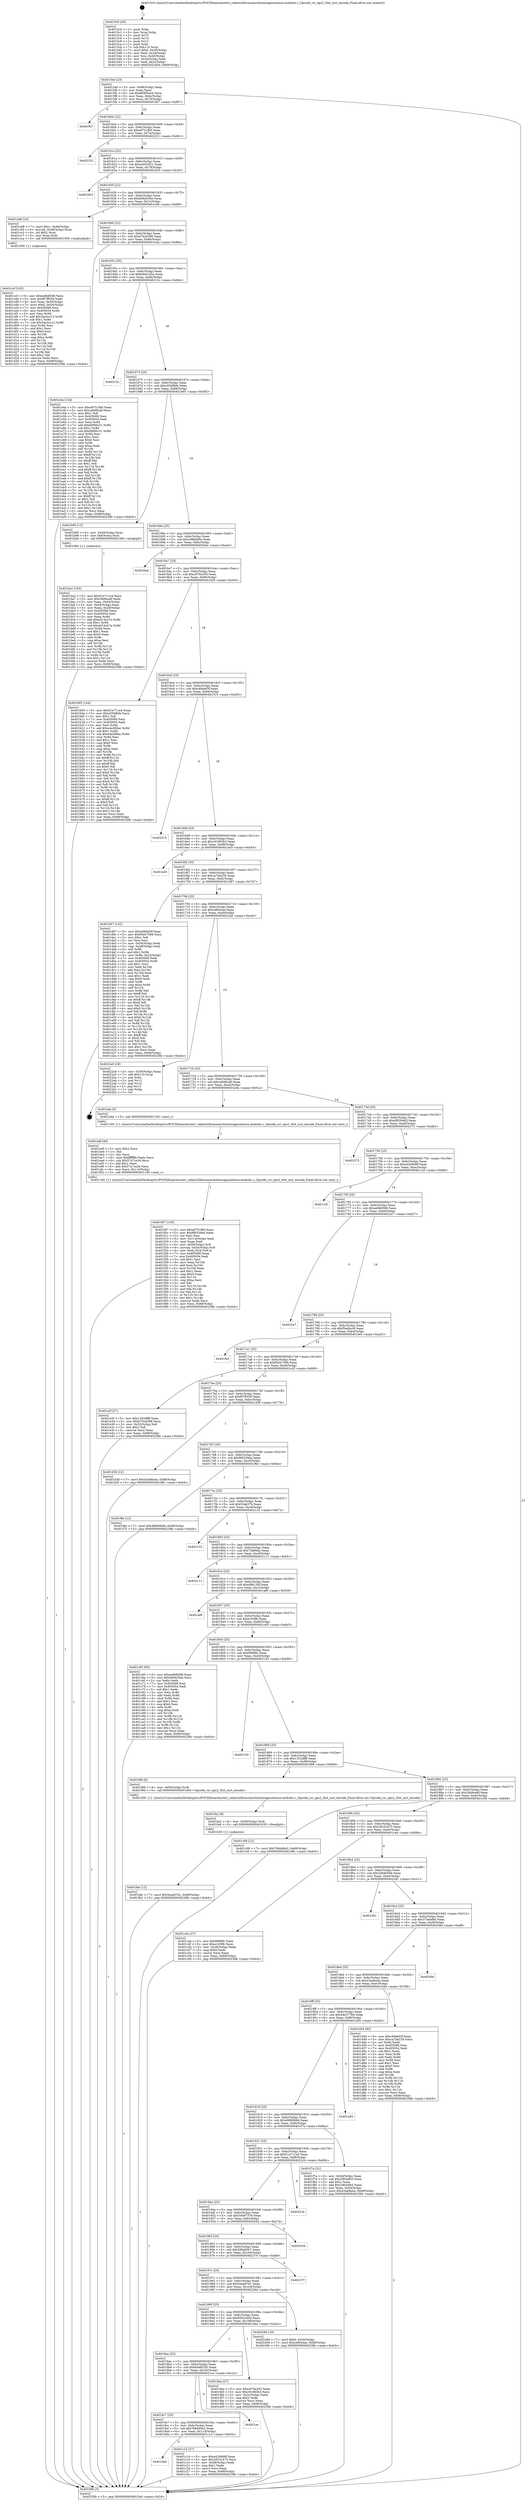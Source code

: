 digraph "0x4015c0" {
  label = "0x4015c0 (/mnt/c/Users/mathe/Desktop/tcc/POCII/binaries/extr_radare2librasmarchxtensagnuxtensa-modules.c_Opcode_rsr_eps2_Slot_inst_encode_Final-ollvm.out::main(0))"
  labelloc = "t"
  node[shape=record]

  Entry [label="",width=0.3,height=0.3,shape=circle,fillcolor=black,style=filled]
  "0x4015ed" [label="{
     0x4015ed [23]\l
     | [instrs]\l
     &nbsp;&nbsp;0x4015ed \<+3\>: mov -0x68(%rbp),%eax\l
     &nbsp;&nbsp;0x4015f0 \<+2\>: mov %eax,%ecx\l
     &nbsp;&nbsp;0x4015f2 \<+6\>: sub $0x858f5e2d,%ecx\l
     &nbsp;&nbsp;0x4015f8 \<+3\>: mov %eax,-0x6c(%rbp)\l
     &nbsp;&nbsp;0x4015fb \<+3\>: mov %ecx,-0x70(%rbp)\l
     &nbsp;&nbsp;0x4015fe \<+6\>: je 0000000000401fb7 \<main+0x9f7\>\l
  }"]
  "0x401fb7" [label="{
     0x401fb7\l
  }", style=dashed]
  "0x401604" [label="{
     0x401604 [22]\l
     | [instrs]\l
     &nbsp;&nbsp;0x401604 \<+5\>: jmp 0000000000401609 \<main+0x49\>\l
     &nbsp;&nbsp;0x401609 \<+3\>: mov -0x6c(%rbp),%eax\l
     &nbsp;&nbsp;0x40160c \<+5\>: sub $0xa9751fb0,%eax\l
     &nbsp;&nbsp;0x401611 \<+3\>: mov %eax,-0x74(%rbp)\l
     &nbsp;&nbsp;0x401614 \<+6\>: je 0000000000402321 \<main+0xd61\>\l
  }"]
  Exit [label="",width=0.3,height=0.3,shape=circle,fillcolor=black,style=filled,peripheries=2]
  "0x402321" [label="{
     0x402321\l
  }", style=dashed]
  "0x40161a" [label="{
     0x40161a [22]\l
     | [instrs]\l
     &nbsp;&nbsp;0x40161a \<+5\>: jmp 000000000040161f \<main+0x5f\>\l
     &nbsp;&nbsp;0x40161f \<+3\>: mov -0x6c(%rbp),%eax\l
     &nbsp;&nbsp;0x401622 \<+5\>: sub $0xae05c021,%eax\l
     &nbsp;&nbsp;0x401627 \<+3\>: mov %eax,-0x78(%rbp)\l
     &nbsp;&nbsp;0x40162a \<+6\>: je 00000000004022b3 \<main+0xcf3\>\l
  }"]
  "0x401fab" [label="{
     0x401fab [12]\l
     | [instrs]\l
     &nbsp;&nbsp;0x401fab \<+7\>: movl $0x5eaa87d1,-0x68(%rbp)\l
     &nbsp;&nbsp;0x401fb2 \<+5\>: jmp 000000000040238b \<main+0xdcb\>\l
  }"]
  "0x4022b3" [label="{
     0x4022b3\l
  }", style=dashed]
  "0x401630" [label="{
     0x401630 [22]\l
     | [instrs]\l
     &nbsp;&nbsp;0x401630 \<+5\>: jmp 0000000000401635 \<main+0x75\>\l
     &nbsp;&nbsp;0x401635 \<+3\>: mov -0x6c(%rbp),%eax\l
     &nbsp;&nbsp;0x401638 \<+5\>: sub $0xb0bd25eb,%eax\l
     &nbsp;&nbsp;0x40163d \<+3\>: mov %eax,-0x7c(%rbp)\l
     &nbsp;&nbsp;0x401640 \<+6\>: je 0000000000401cb8 \<main+0x6f8\>\l
  }"]
  "0x401fa2" [label="{
     0x401fa2 [9]\l
     | [instrs]\l
     &nbsp;&nbsp;0x401fa2 \<+4\>: mov -0x50(%rbp),%rdi\l
     &nbsp;&nbsp;0x401fa6 \<+5\>: call 0000000000401030 \<free@plt\>\l
     | [calls]\l
     &nbsp;&nbsp;0x401030 \{1\} (unknown)\l
  }"]
  "0x401cb8" [label="{
     0x401cb8 [23]\l
     | [instrs]\l
     &nbsp;&nbsp;0x401cb8 \<+7\>: movl $0x1,-0x48(%rbp)\l
     &nbsp;&nbsp;0x401cbf \<+4\>: movslq -0x48(%rbp),%rax\l
     &nbsp;&nbsp;0x401cc3 \<+4\>: shl $0x2,%rax\l
     &nbsp;&nbsp;0x401cc7 \<+3\>: mov %rax,%rdi\l
     &nbsp;&nbsp;0x401cca \<+5\>: call 0000000000401050 \<malloc@plt\>\l
     | [calls]\l
     &nbsp;&nbsp;0x401050 \{1\} (unknown)\l
  }"]
  "0x401646" [label="{
     0x401646 [22]\l
     | [instrs]\l
     &nbsp;&nbsp;0x401646 \<+5\>: jmp 000000000040164b \<main+0x8b\>\l
     &nbsp;&nbsp;0x40164b \<+3\>: mov -0x6c(%rbp),%eax\l
     &nbsp;&nbsp;0x40164e \<+5\>: sub $0xb7b2e598,%eax\l
     &nbsp;&nbsp;0x401653 \<+3\>: mov %eax,-0x80(%rbp)\l
     &nbsp;&nbsp;0x401656 \<+6\>: je 0000000000401e4a \<main+0x88a\>\l
  }"]
  "0x401f07" [label="{
     0x401f07 [103]\l
     | [instrs]\l
     &nbsp;&nbsp;0x401f07 \<+5\>: mov $0xa9751fb0,%ecx\l
     &nbsp;&nbsp;0x401f0c \<+5\>: mov $0xf68339ea,%edx\l
     &nbsp;&nbsp;0x401f11 \<+2\>: xor %esi,%esi\l
     &nbsp;&nbsp;0x401f13 \<+6\>: mov -0x114(%rbp),%edi\l
     &nbsp;&nbsp;0x401f19 \<+3\>: imul %eax,%edi\l
     &nbsp;&nbsp;0x401f1c \<+4\>: mov -0x50(%rbp),%r8\l
     &nbsp;&nbsp;0x401f20 \<+4\>: movslq -0x54(%rbp),%r9\l
     &nbsp;&nbsp;0x401f24 \<+4\>: mov %edi,(%r8,%r9,4)\l
     &nbsp;&nbsp;0x401f28 \<+7\>: mov 0x405068,%eax\l
     &nbsp;&nbsp;0x401f2f \<+7\>: mov 0x405054,%edi\l
     &nbsp;&nbsp;0x401f36 \<+3\>: sub $0x1,%esi\l
     &nbsp;&nbsp;0x401f39 \<+3\>: mov %eax,%r10d\l
     &nbsp;&nbsp;0x401f3c \<+3\>: add %esi,%r10d\l
     &nbsp;&nbsp;0x401f3f \<+4\>: imul %r10d,%eax\l
     &nbsp;&nbsp;0x401f43 \<+3\>: and $0x1,%eax\l
     &nbsp;&nbsp;0x401f46 \<+3\>: cmp $0x0,%eax\l
     &nbsp;&nbsp;0x401f49 \<+4\>: sete %r11b\l
     &nbsp;&nbsp;0x401f4d \<+3\>: cmp $0xa,%edi\l
     &nbsp;&nbsp;0x401f50 \<+3\>: setl %bl\l
     &nbsp;&nbsp;0x401f53 \<+3\>: mov %r11b,%r14b\l
     &nbsp;&nbsp;0x401f56 \<+3\>: and %bl,%r14b\l
     &nbsp;&nbsp;0x401f59 \<+3\>: xor %bl,%r11b\l
     &nbsp;&nbsp;0x401f5c \<+3\>: or %r11b,%r14b\l
     &nbsp;&nbsp;0x401f5f \<+4\>: test $0x1,%r14b\l
     &nbsp;&nbsp;0x401f63 \<+3\>: cmovne %edx,%ecx\l
     &nbsp;&nbsp;0x401f66 \<+3\>: mov %ecx,-0x68(%rbp)\l
     &nbsp;&nbsp;0x401f69 \<+5\>: jmp 000000000040238b \<main+0xdcb\>\l
  }"]
  "0x401e4a" [label="{
     0x401e4a [144]\l
     | [instrs]\l
     &nbsp;&nbsp;0x401e4a \<+5\>: mov $0xa9751fb0,%eax\l
     &nbsp;&nbsp;0x401e4f \<+5\>: mov $0xce8d9ca9,%ecx\l
     &nbsp;&nbsp;0x401e54 \<+2\>: mov $0x1,%dl\l
     &nbsp;&nbsp;0x401e56 \<+7\>: mov 0x405068,%esi\l
     &nbsp;&nbsp;0x401e5d \<+7\>: mov 0x405054,%edi\l
     &nbsp;&nbsp;0x401e64 \<+3\>: mov %esi,%r8d\l
     &nbsp;&nbsp;0x401e67 \<+7\>: add $0xfd990c31,%r8d\l
     &nbsp;&nbsp;0x401e6e \<+4\>: sub $0x1,%r8d\l
     &nbsp;&nbsp;0x401e72 \<+7\>: sub $0xfd990c31,%r8d\l
     &nbsp;&nbsp;0x401e79 \<+4\>: imul %r8d,%esi\l
     &nbsp;&nbsp;0x401e7d \<+3\>: and $0x1,%esi\l
     &nbsp;&nbsp;0x401e80 \<+3\>: cmp $0x0,%esi\l
     &nbsp;&nbsp;0x401e83 \<+4\>: sete %r9b\l
     &nbsp;&nbsp;0x401e87 \<+3\>: cmp $0xa,%edi\l
     &nbsp;&nbsp;0x401e8a \<+4\>: setl %r10b\l
     &nbsp;&nbsp;0x401e8e \<+3\>: mov %r9b,%r11b\l
     &nbsp;&nbsp;0x401e91 \<+4\>: xor $0xff,%r11b\l
     &nbsp;&nbsp;0x401e95 \<+3\>: mov %r10b,%bl\l
     &nbsp;&nbsp;0x401e98 \<+3\>: xor $0xff,%bl\l
     &nbsp;&nbsp;0x401e9b \<+3\>: xor $0x1,%dl\l
     &nbsp;&nbsp;0x401e9e \<+3\>: mov %r11b,%r14b\l
     &nbsp;&nbsp;0x401ea1 \<+4\>: and $0xff,%r14b\l
     &nbsp;&nbsp;0x401ea5 \<+3\>: and %dl,%r9b\l
     &nbsp;&nbsp;0x401ea8 \<+3\>: mov %bl,%r15b\l
     &nbsp;&nbsp;0x401eab \<+4\>: and $0xff,%r15b\l
     &nbsp;&nbsp;0x401eaf \<+3\>: and %dl,%r10b\l
     &nbsp;&nbsp;0x401eb2 \<+3\>: or %r9b,%r14b\l
     &nbsp;&nbsp;0x401eb5 \<+3\>: or %r10b,%r15b\l
     &nbsp;&nbsp;0x401eb8 \<+3\>: xor %r15b,%r14b\l
     &nbsp;&nbsp;0x401ebb \<+3\>: or %bl,%r11b\l
     &nbsp;&nbsp;0x401ebe \<+4\>: xor $0xff,%r11b\l
     &nbsp;&nbsp;0x401ec2 \<+3\>: or $0x1,%dl\l
     &nbsp;&nbsp;0x401ec5 \<+3\>: and %dl,%r11b\l
     &nbsp;&nbsp;0x401ec8 \<+3\>: or %r11b,%r14b\l
     &nbsp;&nbsp;0x401ecb \<+4\>: test $0x1,%r14b\l
     &nbsp;&nbsp;0x401ecf \<+3\>: cmovne %ecx,%eax\l
     &nbsp;&nbsp;0x401ed2 \<+3\>: mov %eax,-0x68(%rbp)\l
     &nbsp;&nbsp;0x401ed5 \<+5\>: jmp 000000000040238b \<main+0xdcb\>\l
  }"]
  "0x40165c" [label="{
     0x40165c [25]\l
     | [instrs]\l
     &nbsp;&nbsp;0x40165c \<+5\>: jmp 0000000000401661 \<main+0xa1\>\l
     &nbsp;&nbsp;0x401661 \<+3\>: mov -0x6c(%rbp),%eax\l
     &nbsp;&nbsp;0x401664 \<+5\>: sub $0xb9e01d2e,%eax\l
     &nbsp;&nbsp;0x401669 \<+6\>: mov %eax,-0x84(%rbp)\l
     &nbsp;&nbsp;0x40166f \<+6\>: je 000000000040215c \<main+0xb9c\>\l
  }"]
  "0x401edf" [label="{
     0x401edf [40]\l
     | [instrs]\l
     &nbsp;&nbsp;0x401edf \<+5\>: mov $0x2,%ecx\l
     &nbsp;&nbsp;0x401ee4 \<+1\>: cltd\l
     &nbsp;&nbsp;0x401ee5 \<+2\>: idiv %ecx\l
     &nbsp;&nbsp;0x401ee7 \<+6\>: imul $0xfffffffe,%edx,%ecx\l
     &nbsp;&nbsp;0x401eed \<+6\>: sub $0x57a7ca34,%ecx\l
     &nbsp;&nbsp;0x401ef3 \<+3\>: add $0x1,%ecx\l
     &nbsp;&nbsp;0x401ef6 \<+6\>: add $0x57a7ca34,%ecx\l
     &nbsp;&nbsp;0x401efc \<+6\>: mov %ecx,-0x114(%rbp)\l
     &nbsp;&nbsp;0x401f02 \<+5\>: call 0000000000401160 \<next_i\>\l
     | [calls]\l
     &nbsp;&nbsp;0x401160 \{1\} (/mnt/c/Users/mathe/Desktop/tcc/POCII/binaries/extr_radare2librasmarchxtensagnuxtensa-modules.c_Opcode_rsr_eps2_Slot_inst_encode_Final-ollvm.out::next_i)\l
  }"]
  "0x40215c" [label="{
     0x40215c\l
  }", style=dashed]
  "0x401675" [label="{
     0x401675 [25]\l
     | [instrs]\l
     &nbsp;&nbsp;0x401675 \<+5\>: jmp 000000000040167a \<main+0xba\>\l
     &nbsp;&nbsp;0x40167a \<+3\>: mov -0x6c(%rbp),%eax\l
     &nbsp;&nbsp;0x40167d \<+5\>: sub $0xc05d8bfe,%eax\l
     &nbsp;&nbsp;0x401682 \<+6\>: mov %eax,-0x88(%rbp)\l
     &nbsp;&nbsp;0x401688 \<+6\>: je 0000000000401b95 \<main+0x5d5\>\l
  }"]
  "0x401ccf" [label="{
     0x401ccf [105]\l
     | [instrs]\l
     &nbsp;&nbsp;0x401ccf \<+5\>: mov $0xee8b8568,%ecx\l
     &nbsp;&nbsp;0x401cd4 \<+5\>: mov $0xf67ff359,%edx\l
     &nbsp;&nbsp;0x401cd9 \<+4\>: mov %rax,-0x50(%rbp)\l
     &nbsp;&nbsp;0x401cdd \<+7\>: movl $0x0,-0x54(%rbp)\l
     &nbsp;&nbsp;0x401ce4 \<+7\>: mov 0x405068,%esi\l
     &nbsp;&nbsp;0x401ceb \<+8\>: mov 0x405054,%r8d\l
     &nbsp;&nbsp;0x401cf3 \<+3\>: mov %esi,%r9d\l
     &nbsp;&nbsp;0x401cf6 \<+7\>: add $0x3ae3cc12,%r9d\l
     &nbsp;&nbsp;0x401cfd \<+4\>: sub $0x1,%r9d\l
     &nbsp;&nbsp;0x401d01 \<+7\>: sub $0x3ae3cc12,%r9d\l
     &nbsp;&nbsp;0x401d08 \<+4\>: imul %r9d,%esi\l
     &nbsp;&nbsp;0x401d0c \<+3\>: and $0x1,%esi\l
     &nbsp;&nbsp;0x401d0f \<+3\>: cmp $0x0,%esi\l
     &nbsp;&nbsp;0x401d12 \<+4\>: sete %r10b\l
     &nbsp;&nbsp;0x401d16 \<+4\>: cmp $0xa,%r8d\l
     &nbsp;&nbsp;0x401d1a \<+4\>: setl %r11b\l
     &nbsp;&nbsp;0x401d1e \<+3\>: mov %r10b,%bl\l
     &nbsp;&nbsp;0x401d21 \<+3\>: and %r11b,%bl\l
     &nbsp;&nbsp;0x401d24 \<+3\>: xor %r11b,%r10b\l
     &nbsp;&nbsp;0x401d27 \<+3\>: or %r10b,%bl\l
     &nbsp;&nbsp;0x401d2a \<+3\>: test $0x1,%bl\l
     &nbsp;&nbsp;0x401d2d \<+3\>: cmovne %edx,%ecx\l
     &nbsp;&nbsp;0x401d30 \<+3\>: mov %ecx,-0x68(%rbp)\l
     &nbsp;&nbsp;0x401d33 \<+5\>: jmp 000000000040238b \<main+0xdcb\>\l
  }"]
  "0x401b95" [label="{
     0x401b95 [13]\l
     | [instrs]\l
     &nbsp;&nbsp;0x401b95 \<+4\>: mov -0x40(%rbp),%rax\l
     &nbsp;&nbsp;0x401b99 \<+4\>: mov 0x8(%rax),%rdi\l
     &nbsp;&nbsp;0x401b9d \<+5\>: call 0000000000401060 \<atoi@plt\>\l
     | [calls]\l
     &nbsp;&nbsp;0x401060 \{1\} (unknown)\l
  }"]
  "0x40168e" [label="{
     0x40168e [25]\l
     | [instrs]\l
     &nbsp;&nbsp;0x40168e \<+5\>: jmp 0000000000401693 \<main+0xd3\>\l
     &nbsp;&nbsp;0x401693 \<+3\>: mov -0x6c(%rbp),%eax\l
     &nbsp;&nbsp;0x401696 \<+5\>: sub $0xc08b6e9e,%eax\l
     &nbsp;&nbsp;0x40169b \<+6\>: mov %eax,-0x8c(%rbp)\l
     &nbsp;&nbsp;0x4016a1 \<+6\>: je 00000000004020a4 \<main+0xae4\>\l
  }"]
  "0x4019e0" [label="{
     0x4019e0\l
  }", style=dashed]
  "0x4020a4" [label="{
     0x4020a4\l
  }", style=dashed]
  "0x4016a7" [label="{
     0x4016a7 [25]\l
     | [instrs]\l
     &nbsp;&nbsp;0x4016a7 \<+5\>: jmp 00000000004016ac \<main+0xec\>\l
     &nbsp;&nbsp;0x4016ac \<+3\>: mov -0x6c(%rbp),%eax\l
     &nbsp;&nbsp;0x4016af \<+5\>: sub $0xc676a355,%eax\l
     &nbsp;&nbsp;0x4016b4 \<+6\>: mov %eax,-0x90(%rbp)\l
     &nbsp;&nbsp;0x4016ba \<+6\>: je 0000000000401b05 \<main+0x545\>\l
  }"]
  "0x401c14" [label="{
     0x401c14 [27]\l
     | [instrs]\l
     &nbsp;&nbsp;0x401c14 \<+5\>: mov $0xe4208d9f,%eax\l
     &nbsp;&nbsp;0x401c19 \<+5\>: mov $0x28232475,%ecx\l
     &nbsp;&nbsp;0x401c1e \<+3\>: mov -0x28(%rbp),%edx\l
     &nbsp;&nbsp;0x401c21 \<+3\>: cmp $0x1,%edx\l
     &nbsp;&nbsp;0x401c24 \<+3\>: cmovl %ecx,%eax\l
     &nbsp;&nbsp;0x401c27 \<+3\>: mov %eax,-0x68(%rbp)\l
     &nbsp;&nbsp;0x401c2a \<+5\>: jmp 000000000040238b \<main+0xdcb\>\l
  }"]
  "0x401b05" [label="{
     0x401b05 [144]\l
     | [instrs]\l
     &nbsp;&nbsp;0x401b05 \<+5\>: mov $0x51e711e4,%eax\l
     &nbsp;&nbsp;0x401b0a \<+5\>: mov $0xc05d8bfe,%ecx\l
     &nbsp;&nbsp;0x401b0f \<+2\>: mov $0x1,%dl\l
     &nbsp;&nbsp;0x401b11 \<+7\>: mov 0x405068,%esi\l
     &nbsp;&nbsp;0x401b18 \<+7\>: mov 0x405054,%edi\l
     &nbsp;&nbsp;0x401b1f \<+3\>: mov %esi,%r8d\l
     &nbsp;&nbsp;0x401b22 \<+7\>: add $0xe4a366ac,%r8d\l
     &nbsp;&nbsp;0x401b29 \<+4\>: sub $0x1,%r8d\l
     &nbsp;&nbsp;0x401b2d \<+7\>: sub $0xe4a366ac,%r8d\l
     &nbsp;&nbsp;0x401b34 \<+4\>: imul %r8d,%esi\l
     &nbsp;&nbsp;0x401b38 \<+3\>: and $0x1,%esi\l
     &nbsp;&nbsp;0x401b3b \<+3\>: cmp $0x0,%esi\l
     &nbsp;&nbsp;0x401b3e \<+4\>: sete %r9b\l
     &nbsp;&nbsp;0x401b42 \<+3\>: cmp $0xa,%edi\l
     &nbsp;&nbsp;0x401b45 \<+4\>: setl %r10b\l
     &nbsp;&nbsp;0x401b49 \<+3\>: mov %r9b,%r11b\l
     &nbsp;&nbsp;0x401b4c \<+4\>: xor $0xff,%r11b\l
     &nbsp;&nbsp;0x401b50 \<+3\>: mov %r10b,%bl\l
     &nbsp;&nbsp;0x401b53 \<+3\>: xor $0xff,%bl\l
     &nbsp;&nbsp;0x401b56 \<+3\>: xor $0x0,%dl\l
     &nbsp;&nbsp;0x401b59 \<+3\>: mov %r11b,%r14b\l
     &nbsp;&nbsp;0x401b5c \<+4\>: and $0x0,%r14b\l
     &nbsp;&nbsp;0x401b60 \<+3\>: and %dl,%r9b\l
     &nbsp;&nbsp;0x401b63 \<+3\>: mov %bl,%r15b\l
     &nbsp;&nbsp;0x401b66 \<+4\>: and $0x0,%r15b\l
     &nbsp;&nbsp;0x401b6a \<+3\>: and %dl,%r10b\l
     &nbsp;&nbsp;0x401b6d \<+3\>: or %r9b,%r14b\l
     &nbsp;&nbsp;0x401b70 \<+3\>: or %r10b,%r15b\l
     &nbsp;&nbsp;0x401b73 \<+3\>: xor %r15b,%r14b\l
     &nbsp;&nbsp;0x401b76 \<+3\>: or %bl,%r11b\l
     &nbsp;&nbsp;0x401b79 \<+4\>: xor $0xff,%r11b\l
     &nbsp;&nbsp;0x401b7d \<+3\>: or $0x0,%dl\l
     &nbsp;&nbsp;0x401b80 \<+3\>: and %dl,%r11b\l
     &nbsp;&nbsp;0x401b83 \<+3\>: or %r11b,%r14b\l
     &nbsp;&nbsp;0x401b86 \<+4\>: test $0x1,%r14b\l
     &nbsp;&nbsp;0x401b8a \<+3\>: cmovne %ecx,%eax\l
     &nbsp;&nbsp;0x401b8d \<+3\>: mov %eax,-0x68(%rbp)\l
     &nbsp;&nbsp;0x401b90 \<+5\>: jmp 000000000040238b \<main+0xdcb\>\l
  }"]
  "0x4016c0" [label="{
     0x4016c0 [25]\l
     | [instrs]\l
     &nbsp;&nbsp;0x4016c0 \<+5\>: jmp 00000000004016c5 \<main+0x105\>\l
     &nbsp;&nbsp;0x4016c5 \<+3\>: mov -0x6c(%rbp),%eax\l
     &nbsp;&nbsp;0x4016c8 \<+5\>: sub $0xc69def3f,%eax\l
     &nbsp;&nbsp;0x4016cd \<+6\>: mov %eax,-0x94(%rbp)\l
     &nbsp;&nbsp;0x4016d3 \<+6\>: je 0000000000402315 \<main+0xd55\>\l
  }"]
  "0x4019c7" [label="{
     0x4019c7 [25]\l
     | [instrs]\l
     &nbsp;&nbsp;0x4019c7 \<+5\>: jmp 00000000004019cc \<main+0x40c\>\l
     &nbsp;&nbsp;0x4019cc \<+3\>: mov -0x6c(%rbp),%eax\l
     &nbsp;&nbsp;0x4019cf \<+5\>: sub $0x7b8d46e2,%eax\l
     &nbsp;&nbsp;0x4019d4 \<+6\>: mov %eax,-0x110(%rbp)\l
     &nbsp;&nbsp;0x4019da \<+6\>: je 0000000000401c14 \<main+0x654\>\l
  }"]
  "0x402315" [label="{
     0x402315\l
  }", style=dashed]
  "0x4016d9" [label="{
     0x4016d9 [25]\l
     | [instrs]\l
     &nbsp;&nbsp;0x4016d9 \<+5\>: jmp 00000000004016de \<main+0x11e\>\l
     &nbsp;&nbsp;0x4016de \<+3\>: mov -0x6c(%rbp),%eax\l
     &nbsp;&nbsp;0x4016e1 \<+5\>: sub $0xc91963b3,%eax\l
     &nbsp;&nbsp;0x4016e6 \<+6\>: mov %eax,-0x98(%rbp)\l
     &nbsp;&nbsp;0x4016ec \<+6\>: je 0000000000401a05 \<main+0x445\>\l
  }"]
  "0x4021ec" [label="{
     0x4021ec\l
  }", style=dashed]
  "0x401a05" [label="{
     0x401a05\l
  }", style=dashed]
  "0x4016f2" [label="{
     0x4016f2 [25]\l
     | [instrs]\l
     &nbsp;&nbsp;0x4016f2 \<+5\>: jmp 00000000004016f7 \<main+0x137\>\l
     &nbsp;&nbsp;0x4016f7 \<+3\>: mov -0x6c(%rbp),%eax\l
     &nbsp;&nbsp;0x4016fa \<+5\>: sub $0xca7bb239,%eax\l
     &nbsp;&nbsp;0x4016ff \<+6\>: mov %eax,-0x9c(%rbp)\l
     &nbsp;&nbsp;0x401705 \<+6\>: je 0000000000401d97 \<main+0x7d7\>\l
  }"]
  "0x401ba2" [label="{
     0x401ba2 [102]\l
     | [instrs]\l
     &nbsp;&nbsp;0x401ba2 \<+5\>: mov $0x51e711e4,%ecx\l
     &nbsp;&nbsp;0x401ba7 \<+5\>: mov $0x26d9ca6f,%edx\l
     &nbsp;&nbsp;0x401bac \<+3\>: mov %eax,-0x44(%rbp)\l
     &nbsp;&nbsp;0x401baf \<+3\>: mov -0x44(%rbp),%eax\l
     &nbsp;&nbsp;0x401bb2 \<+3\>: mov %eax,-0x28(%rbp)\l
     &nbsp;&nbsp;0x401bb5 \<+7\>: mov 0x405068,%eax\l
     &nbsp;&nbsp;0x401bbc \<+7\>: mov 0x405054,%esi\l
     &nbsp;&nbsp;0x401bc3 \<+3\>: mov %eax,%r8d\l
     &nbsp;&nbsp;0x401bc6 \<+7\>: add $0xe014cb7a,%r8d\l
     &nbsp;&nbsp;0x401bcd \<+4\>: sub $0x1,%r8d\l
     &nbsp;&nbsp;0x401bd1 \<+7\>: sub $0xe014cb7a,%r8d\l
     &nbsp;&nbsp;0x401bd8 \<+4\>: imul %r8d,%eax\l
     &nbsp;&nbsp;0x401bdc \<+3\>: and $0x1,%eax\l
     &nbsp;&nbsp;0x401bdf \<+3\>: cmp $0x0,%eax\l
     &nbsp;&nbsp;0x401be2 \<+4\>: sete %r9b\l
     &nbsp;&nbsp;0x401be6 \<+3\>: cmp $0xa,%esi\l
     &nbsp;&nbsp;0x401be9 \<+4\>: setl %r10b\l
     &nbsp;&nbsp;0x401bed \<+3\>: mov %r9b,%r11b\l
     &nbsp;&nbsp;0x401bf0 \<+3\>: and %r10b,%r11b\l
     &nbsp;&nbsp;0x401bf3 \<+3\>: xor %r10b,%r9b\l
     &nbsp;&nbsp;0x401bf6 \<+3\>: or %r9b,%r11b\l
     &nbsp;&nbsp;0x401bf9 \<+4\>: test $0x1,%r11b\l
     &nbsp;&nbsp;0x401bfd \<+3\>: cmovne %edx,%ecx\l
     &nbsp;&nbsp;0x401c00 \<+3\>: mov %ecx,-0x68(%rbp)\l
     &nbsp;&nbsp;0x401c03 \<+5\>: jmp 000000000040238b \<main+0xdcb\>\l
  }"]
  "0x401d97" [label="{
     0x401d97 [152]\l
     | [instrs]\l
     &nbsp;&nbsp;0x401d97 \<+5\>: mov $0xc69def3f,%eax\l
     &nbsp;&nbsp;0x401d9c \<+5\>: mov $0xf5d47599,%ecx\l
     &nbsp;&nbsp;0x401da1 \<+2\>: mov $0x1,%dl\l
     &nbsp;&nbsp;0x401da3 \<+2\>: xor %esi,%esi\l
     &nbsp;&nbsp;0x401da5 \<+3\>: mov -0x54(%rbp),%edi\l
     &nbsp;&nbsp;0x401da8 \<+3\>: cmp -0x48(%rbp),%edi\l
     &nbsp;&nbsp;0x401dab \<+4\>: setl %r8b\l
     &nbsp;&nbsp;0x401daf \<+4\>: and $0x1,%r8b\l
     &nbsp;&nbsp;0x401db3 \<+4\>: mov %r8b,-0x22(%rbp)\l
     &nbsp;&nbsp;0x401db7 \<+7\>: mov 0x405068,%edi\l
     &nbsp;&nbsp;0x401dbe \<+8\>: mov 0x405054,%r9d\l
     &nbsp;&nbsp;0x401dc6 \<+3\>: sub $0x1,%esi\l
     &nbsp;&nbsp;0x401dc9 \<+3\>: mov %edi,%r10d\l
     &nbsp;&nbsp;0x401dcc \<+3\>: add %esi,%r10d\l
     &nbsp;&nbsp;0x401dcf \<+4\>: imul %r10d,%edi\l
     &nbsp;&nbsp;0x401dd3 \<+3\>: and $0x1,%edi\l
     &nbsp;&nbsp;0x401dd6 \<+3\>: cmp $0x0,%edi\l
     &nbsp;&nbsp;0x401dd9 \<+4\>: sete %r8b\l
     &nbsp;&nbsp;0x401ddd \<+4\>: cmp $0xa,%r9d\l
     &nbsp;&nbsp;0x401de1 \<+4\>: setl %r11b\l
     &nbsp;&nbsp;0x401de5 \<+3\>: mov %r8b,%bl\l
     &nbsp;&nbsp;0x401de8 \<+3\>: xor $0xff,%bl\l
     &nbsp;&nbsp;0x401deb \<+3\>: mov %r11b,%r14b\l
     &nbsp;&nbsp;0x401dee \<+4\>: xor $0xff,%r14b\l
     &nbsp;&nbsp;0x401df2 \<+3\>: xor $0x0,%dl\l
     &nbsp;&nbsp;0x401df5 \<+3\>: mov %bl,%r15b\l
     &nbsp;&nbsp;0x401df8 \<+4\>: and $0x0,%r15b\l
     &nbsp;&nbsp;0x401dfc \<+3\>: and %dl,%r8b\l
     &nbsp;&nbsp;0x401dff \<+3\>: mov %r14b,%r12b\l
     &nbsp;&nbsp;0x401e02 \<+4\>: and $0x0,%r12b\l
     &nbsp;&nbsp;0x401e06 \<+3\>: and %dl,%r11b\l
     &nbsp;&nbsp;0x401e09 \<+3\>: or %r8b,%r15b\l
     &nbsp;&nbsp;0x401e0c \<+3\>: or %r11b,%r12b\l
     &nbsp;&nbsp;0x401e0f \<+3\>: xor %r12b,%r15b\l
     &nbsp;&nbsp;0x401e12 \<+3\>: or %r14b,%bl\l
     &nbsp;&nbsp;0x401e15 \<+3\>: xor $0xff,%bl\l
     &nbsp;&nbsp;0x401e18 \<+3\>: or $0x0,%dl\l
     &nbsp;&nbsp;0x401e1b \<+2\>: and %dl,%bl\l
     &nbsp;&nbsp;0x401e1d \<+3\>: or %bl,%r15b\l
     &nbsp;&nbsp;0x401e20 \<+4\>: test $0x1,%r15b\l
     &nbsp;&nbsp;0x401e24 \<+3\>: cmovne %ecx,%eax\l
     &nbsp;&nbsp;0x401e27 \<+3\>: mov %eax,-0x68(%rbp)\l
     &nbsp;&nbsp;0x401e2a \<+5\>: jmp 000000000040238b \<main+0xdcb\>\l
  }"]
  "0x40170b" [label="{
     0x40170b [25]\l
     | [instrs]\l
     &nbsp;&nbsp;0x40170b \<+5\>: jmp 0000000000401710 \<main+0x150\>\l
     &nbsp;&nbsp;0x401710 \<+3\>: mov -0x6c(%rbp),%eax\l
     &nbsp;&nbsp;0x401713 \<+5\>: sub $0xcbf044ae,%eax\l
     &nbsp;&nbsp;0x401718 \<+6\>: mov %eax,-0xa0(%rbp)\l
     &nbsp;&nbsp;0x40171e \<+6\>: je 00000000004022a0 \<main+0xce0\>\l
  }"]
  "0x4015c0" [label="{
     0x4015c0 [45]\l
     | [instrs]\l
     &nbsp;&nbsp;0x4015c0 \<+1\>: push %rbp\l
     &nbsp;&nbsp;0x4015c1 \<+3\>: mov %rsp,%rbp\l
     &nbsp;&nbsp;0x4015c4 \<+2\>: push %r15\l
     &nbsp;&nbsp;0x4015c6 \<+2\>: push %r14\l
     &nbsp;&nbsp;0x4015c8 \<+2\>: push %r12\l
     &nbsp;&nbsp;0x4015ca \<+1\>: push %rbx\l
     &nbsp;&nbsp;0x4015cb \<+7\>: sub $0x110,%rsp\l
     &nbsp;&nbsp;0x4015d2 \<+7\>: movl $0x0,-0x30(%rbp)\l
     &nbsp;&nbsp;0x4015d9 \<+3\>: mov %edi,-0x34(%rbp)\l
     &nbsp;&nbsp;0x4015dc \<+4\>: mov %rsi,-0x40(%rbp)\l
     &nbsp;&nbsp;0x4015e0 \<+3\>: mov -0x34(%rbp),%edi\l
     &nbsp;&nbsp;0x4015e3 \<+3\>: mov %edi,-0x2c(%rbp)\l
     &nbsp;&nbsp;0x4015e6 \<+7\>: movl $0x6262cd5d,-0x68(%rbp)\l
  }"]
  "0x4022a0" [label="{
     0x4022a0 [19]\l
     | [instrs]\l
     &nbsp;&nbsp;0x4022a0 \<+3\>: mov -0x30(%rbp),%eax\l
     &nbsp;&nbsp;0x4022a3 \<+7\>: add $0x110,%rsp\l
     &nbsp;&nbsp;0x4022aa \<+1\>: pop %rbx\l
     &nbsp;&nbsp;0x4022ab \<+2\>: pop %r12\l
     &nbsp;&nbsp;0x4022ad \<+2\>: pop %r14\l
     &nbsp;&nbsp;0x4022af \<+2\>: pop %r15\l
     &nbsp;&nbsp;0x4022b1 \<+1\>: pop %rbp\l
     &nbsp;&nbsp;0x4022b2 \<+1\>: ret\l
  }"]
  "0x401724" [label="{
     0x401724 [25]\l
     | [instrs]\l
     &nbsp;&nbsp;0x401724 \<+5\>: jmp 0000000000401729 \<main+0x169\>\l
     &nbsp;&nbsp;0x401729 \<+3\>: mov -0x6c(%rbp),%eax\l
     &nbsp;&nbsp;0x40172c \<+5\>: sub $0xce8d9ca9,%eax\l
     &nbsp;&nbsp;0x401731 \<+6\>: mov %eax,-0xa4(%rbp)\l
     &nbsp;&nbsp;0x401737 \<+6\>: je 0000000000401eda \<main+0x91a\>\l
  }"]
  "0x40238b" [label="{
     0x40238b [5]\l
     | [instrs]\l
     &nbsp;&nbsp;0x40238b \<+5\>: jmp 00000000004015ed \<main+0x2d\>\l
  }"]
  "0x401eda" [label="{
     0x401eda [5]\l
     | [instrs]\l
     &nbsp;&nbsp;0x401eda \<+5\>: call 0000000000401160 \<next_i\>\l
     | [calls]\l
     &nbsp;&nbsp;0x401160 \{1\} (/mnt/c/Users/mathe/Desktop/tcc/POCII/binaries/extr_radare2librasmarchxtensagnuxtensa-modules.c_Opcode_rsr_eps2_Slot_inst_encode_Final-ollvm.out::next_i)\l
  }"]
  "0x40173d" [label="{
     0x40173d [25]\l
     | [instrs]\l
     &nbsp;&nbsp;0x40173d \<+5\>: jmp 0000000000401742 \<main+0x182\>\l
     &nbsp;&nbsp;0x401742 \<+3\>: mov -0x6c(%rbp),%eax\l
     &nbsp;&nbsp;0x401745 \<+5\>: sub $0xdf0394d5,%eax\l
     &nbsp;&nbsp;0x40174a \<+6\>: mov %eax,-0xa8(%rbp)\l
     &nbsp;&nbsp;0x401750 \<+6\>: je 0000000000402373 \<main+0xdb3\>\l
  }"]
  "0x4019ae" [label="{
     0x4019ae [25]\l
     | [instrs]\l
     &nbsp;&nbsp;0x4019ae \<+5\>: jmp 00000000004019b3 \<main+0x3f3\>\l
     &nbsp;&nbsp;0x4019b3 \<+3\>: mov -0x6c(%rbp),%eax\l
     &nbsp;&nbsp;0x4019b6 \<+5\>: sub $0x6d48f192,%eax\l
     &nbsp;&nbsp;0x4019bb \<+6\>: mov %eax,-0x10c(%rbp)\l
     &nbsp;&nbsp;0x4019c1 \<+6\>: je 00000000004021ec \<main+0xc2c\>\l
  }"]
  "0x402373" [label="{
     0x402373\l
  }", style=dashed]
  "0x401756" [label="{
     0x401756 [25]\l
     | [instrs]\l
     &nbsp;&nbsp;0x401756 \<+5\>: jmp 000000000040175b \<main+0x19b\>\l
     &nbsp;&nbsp;0x40175b \<+3\>: mov -0x6c(%rbp),%eax\l
     &nbsp;&nbsp;0x40175e \<+5\>: sub $0xe4208d9f,%eax\l
     &nbsp;&nbsp;0x401763 \<+6\>: mov %eax,-0xac(%rbp)\l
     &nbsp;&nbsp;0x401769 \<+6\>: je 0000000000401c2f \<main+0x66f\>\l
  }"]
  "0x4019ea" [label="{
     0x4019ea [27]\l
     | [instrs]\l
     &nbsp;&nbsp;0x4019ea \<+5\>: mov $0xc676a355,%eax\l
     &nbsp;&nbsp;0x4019ef \<+5\>: mov $0xc91963b3,%ecx\l
     &nbsp;&nbsp;0x4019f4 \<+3\>: mov -0x2c(%rbp),%edx\l
     &nbsp;&nbsp;0x4019f7 \<+3\>: cmp $0x2,%edx\l
     &nbsp;&nbsp;0x4019fa \<+3\>: cmovne %ecx,%eax\l
     &nbsp;&nbsp;0x4019fd \<+3\>: mov %eax,-0x68(%rbp)\l
     &nbsp;&nbsp;0x401a00 \<+5\>: jmp 000000000040238b \<main+0xdcb\>\l
  }"]
  "0x401c2f" [label="{
     0x401c2f\l
  }", style=dashed]
  "0x40176f" [label="{
     0x40176f [25]\l
     | [instrs]\l
     &nbsp;&nbsp;0x40176f \<+5\>: jmp 0000000000401774 \<main+0x1b4\>\l
     &nbsp;&nbsp;0x401774 \<+3\>: mov -0x6c(%rbp),%eax\l
     &nbsp;&nbsp;0x401777 \<+5\>: sub $0xee8b8568,%eax\l
     &nbsp;&nbsp;0x40177c \<+6\>: mov %eax,-0xb0(%rbp)\l
     &nbsp;&nbsp;0x401782 \<+6\>: je 00000000004022e7 \<main+0xd27\>\l
  }"]
  "0x401995" [label="{
     0x401995 [25]\l
     | [instrs]\l
     &nbsp;&nbsp;0x401995 \<+5\>: jmp 000000000040199a \<main+0x3da\>\l
     &nbsp;&nbsp;0x40199a \<+3\>: mov -0x6c(%rbp),%eax\l
     &nbsp;&nbsp;0x40199d \<+5\>: sub $0x6262cd5d,%eax\l
     &nbsp;&nbsp;0x4019a2 \<+6\>: mov %eax,-0x108(%rbp)\l
     &nbsp;&nbsp;0x4019a8 \<+6\>: je 00000000004019ea \<main+0x42a\>\l
  }"]
  "0x4022e7" [label="{
     0x4022e7\l
  }", style=dashed]
  "0x401788" [label="{
     0x401788 [25]\l
     | [instrs]\l
     &nbsp;&nbsp;0x401788 \<+5\>: jmp 000000000040178d \<main+0x1cd\>\l
     &nbsp;&nbsp;0x40178d \<+3\>: mov -0x6c(%rbp),%eax\l
     &nbsp;&nbsp;0x401790 \<+5\>: sub $0xf5adbcc8,%eax\l
     &nbsp;&nbsp;0x401795 \<+6\>: mov %eax,-0xb4(%rbp)\l
     &nbsp;&nbsp;0x40179b \<+6\>: je 0000000000401fe5 \<main+0xa25\>\l
  }"]
  "0x40228d" [label="{
     0x40228d [19]\l
     | [instrs]\l
     &nbsp;&nbsp;0x40228d \<+7\>: movl $0x0,-0x30(%rbp)\l
     &nbsp;&nbsp;0x402294 \<+7\>: movl $0xcbf044ae,-0x68(%rbp)\l
     &nbsp;&nbsp;0x40229b \<+5\>: jmp 000000000040238b \<main+0xdcb\>\l
  }"]
  "0x401fe5" [label="{
     0x401fe5\l
  }", style=dashed]
  "0x4017a1" [label="{
     0x4017a1 [25]\l
     | [instrs]\l
     &nbsp;&nbsp;0x4017a1 \<+5\>: jmp 00000000004017a6 \<main+0x1e6\>\l
     &nbsp;&nbsp;0x4017a6 \<+3\>: mov -0x6c(%rbp),%eax\l
     &nbsp;&nbsp;0x4017a9 \<+5\>: sub $0xf5d47599,%eax\l
     &nbsp;&nbsp;0x4017ae \<+6\>: mov %eax,-0xb8(%rbp)\l
     &nbsp;&nbsp;0x4017b4 \<+6\>: je 0000000000401e2f \<main+0x86f\>\l
  }"]
  "0x40197c" [label="{
     0x40197c [25]\l
     | [instrs]\l
     &nbsp;&nbsp;0x40197c \<+5\>: jmp 0000000000401981 \<main+0x3c1\>\l
     &nbsp;&nbsp;0x401981 \<+3\>: mov -0x6c(%rbp),%eax\l
     &nbsp;&nbsp;0x401984 \<+5\>: sub $0x5eaa87d1,%eax\l
     &nbsp;&nbsp;0x401989 \<+6\>: mov %eax,-0x104(%rbp)\l
     &nbsp;&nbsp;0x40198f \<+6\>: je 000000000040228d \<main+0xccd\>\l
  }"]
  "0x401e2f" [label="{
     0x401e2f [27]\l
     | [instrs]\l
     &nbsp;&nbsp;0x401e2f \<+5\>: mov $0x1352dff8,%eax\l
     &nbsp;&nbsp;0x401e34 \<+5\>: mov $0xb7b2e598,%ecx\l
     &nbsp;&nbsp;0x401e39 \<+3\>: mov -0x22(%rbp),%dl\l
     &nbsp;&nbsp;0x401e3c \<+3\>: test $0x1,%dl\l
     &nbsp;&nbsp;0x401e3f \<+3\>: cmovne %ecx,%eax\l
     &nbsp;&nbsp;0x401e42 \<+3\>: mov %eax,-0x68(%rbp)\l
     &nbsp;&nbsp;0x401e45 \<+5\>: jmp 000000000040238b \<main+0xdcb\>\l
  }"]
  "0x4017ba" [label="{
     0x4017ba [25]\l
     | [instrs]\l
     &nbsp;&nbsp;0x4017ba \<+5\>: jmp 00000000004017bf \<main+0x1ff\>\l
     &nbsp;&nbsp;0x4017bf \<+3\>: mov -0x6c(%rbp),%eax\l
     &nbsp;&nbsp;0x4017c2 \<+5\>: sub $0xf67ff359,%eax\l
     &nbsp;&nbsp;0x4017c7 \<+6\>: mov %eax,-0xbc(%rbp)\l
     &nbsp;&nbsp;0x4017cd \<+6\>: je 0000000000401d38 \<main+0x778\>\l
  }"]
  "0x40237f" [label="{
     0x40237f\l
  }", style=dashed]
  "0x401d38" [label="{
     0x401d38 [12]\l
     | [instrs]\l
     &nbsp;&nbsp;0x401d38 \<+7\>: movl $0x43ab8a4a,-0x68(%rbp)\l
     &nbsp;&nbsp;0x401d3f \<+5\>: jmp 000000000040238b \<main+0xdcb\>\l
  }"]
  "0x4017d3" [label="{
     0x4017d3 [25]\l
     | [instrs]\l
     &nbsp;&nbsp;0x4017d3 \<+5\>: jmp 00000000004017d8 \<main+0x218\>\l
     &nbsp;&nbsp;0x4017d8 \<+3\>: mov -0x6c(%rbp),%eax\l
     &nbsp;&nbsp;0x4017db \<+5\>: sub $0xf68339ea,%eax\l
     &nbsp;&nbsp;0x4017e0 \<+6\>: mov %eax,-0xc0(%rbp)\l
     &nbsp;&nbsp;0x4017e6 \<+6\>: je 0000000000401f6e \<main+0x9ae\>\l
  }"]
  "0x401963" [label="{
     0x401963 [25]\l
     | [instrs]\l
     &nbsp;&nbsp;0x401963 \<+5\>: jmp 0000000000401968 \<main+0x3a8\>\l
     &nbsp;&nbsp;0x401968 \<+3\>: mov -0x6c(%rbp),%eax\l
     &nbsp;&nbsp;0x40196b \<+5\>: sub $0x585a83b7,%eax\l
     &nbsp;&nbsp;0x401970 \<+6\>: mov %eax,-0x100(%rbp)\l
     &nbsp;&nbsp;0x401976 \<+6\>: je 000000000040237f \<main+0xdbf\>\l
  }"]
  "0x401f6e" [label="{
     0x401f6e [12]\l
     | [instrs]\l
     &nbsp;&nbsp;0x401f6e \<+7\>: movl $0x48890b9d,-0x68(%rbp)\l
     &nbsp;&nbsp;0x401f75 \<+5\>: jmp 000000000040238b \<main+0xdcb\>\l
  }"]
  "0x4017ec" [label="{
     0x4017ec [25]\l
     | [instrs]\l
     &nbsp;&nbsp;0x4017ec \<+5\>: jmp 00000000004017f1 \<main+0x231\>\l
     &nbsp;&nbsp;0x4017f1 \<+3\>: mov -0x6c(%rbp),%eax\l
     &nbsp;&nbsp;0x4017f4 \<+5\>: sub $0x53ab37b,%eax\l
     &nbsp;&nbsp;0x4017f9 \<+6\>: mov %eax,-0xc4(%rbp)\l
     &nbsp;&nbsp;0x4017ff \<+6\>: je 0000000000402132 \<main+0xb72\>\l
  }"]
  "0x40203d" [label="{
     0x40203d\l
  }", style=dashed]
  "0x402132" [label="{
     0x402132\l
  }", style=dashed]
  "0x401805" [label="{
     0x401805 [25]\l
     | [instrs]\l
     &nbsp;&nbsp;0x401805 \<+5\>: jmp 000000000040180a \<main+0x24a\>\l
     &nbsp;&nbsp;0x40180a \<+3\>: mov -0x6c(%rbp),%eax\l
     &nbsp;&nbsp;0x40180d \<+5\>: sub $0x73d60de,%eax\l
     &nbsp;&nbsp;0x401812 \<+6\>: mov %eax,-0xc8(%rbp)\l
     &nbsp;&nbsp;0x401818 \<+6\>: je 0000000000402111 \<main+0xb51\>\l
  }"]
  "0x40194a" [label="{
     0x40194a [25]\l
     | [instrs]\l
     &nbsp;&nbsp;0x40194a \<+5\>: jmp 000000000040194f \<main+0x38f\>\l
     &nbsp;&nbsp;0x40194f \<+3\>: mov -0x6c(%rbp),%eax\l
     &nbsp;&nbsp;0x401952 \<+5\>: sub $0x54b97376,%eax\l
     &nbsp;&nbsp;0x401957 \<+6\>: mov %eax,-0xfc(%rbp)\l
     &nbsp;&nbsp;0x40195d \<+6\>: je 000000000040203d \<main+0xa7d\>\l
  }"]
  "0x402111" [label="{
     0x402111\l
  }", style=dashed]
  "0x40181e" [label="{
     0x40181e [25]\l
     | [instrs]\l
     &nbsp;&nbsp;0x40181e \<+5\>: jmp 0000000000401823 \<main+0x263\>\l
     &nbsp;&nbsp;0x401823 \<+3\>: mov -0x6c(%rbp),%eax\l
     &nbsp;&nbsp;0x401826 \<+5\>: sub $0xd9812fd,%eax\l
     &nbsp;&nbsp;0x40182b \<+6\>: mov %eax,-0xcc(%rbp)\l
     &nbsp;&nbsp;0x401831 \<+6\>: je 0000000000401af9 \<main+0x539\>\l
  }"]
  "0x4022cb" [label="{
     0x4022cb\l
  }", style=dashed]
  "0x401af9" [label="{
     0x401af9\l
  }", style=dashed]
  "0x401837" [label="{
     0x401837 [25]\l
     | [instrs]\l
     &nbsp;&nbsp;0x401837 \<+5\>: jmp 000000000040183c \<main+0x27c\>\l
     &nbsp;&nbsp;0x40183c \<+3\>: mov -0x6c(%rbp),%eax\l
     &nbsp;&nbsp;0x40183f \<+5\>: sub $0xe165ffc,%eax\l
     &nbsp;&nbsp;0x401844 \<+6\>: mov %eax,-0xd0(%rbp)\l
     &nbsp;&nbsp;0x40184a \<+6\>: je 0000000000401c65 \<main+0x6a5\>\l
  }"]
  "0x401931" [label="{
     0x401931 [25]\l
     | [instrs]\l
     &nbsp;&nbsp;0x401931 \<+5\>: jmp 0000000000401936 \<main+0x376\>\l
     &nbsp;&nbsp;0x401936 \<+3\>: mov -0x6c(%rbp),%eax\l
     &nbsp;&nbsp;0x401939 \<+5\>: sub $0x51e711e4,%eax\l
     &nbsp;&nbsp;0x40193e \<+6\>: mov %eax,-0xf8(%rbp)\l
     &nbsp;&nbsp;0x401944 \<+6\>: je 00000000004022cb \<main+0xd0b\>\l
  }"]
  "0x401c65" [label="{
     0x401c65 [83]\l
     | [instrs]\l
     &nbsp;&nbsp;0x401c65 \<+5\>: mov $0xee8b8568,%eax\l
     &nbsp;&nbsp;0x401c6a \<+5\>: mov $0xb0bd25eb,%ecx\l
     &nbsp;&nbsp;0x401c6f \<+2\>: xor %edx,%edx\l
     &nbsp;&nbsp;0x401c71 \<+7\>: mov 0x405068,%esi\l
     &nbsp;&nbsp;0x401c78 \<+7\>: mov 0x405054,%edi\l
     &nbsp;&nbsp;0x401c7f \<+3\>: sub $0x1,%edx\l
     &nbsp;&nbsp;0x401c82 \<+3\>: mov %esi,%r8d\l
     &nbsp;&nbsp;0x401c85 \<+3\>: add %edx,%r8d\l
     &nbsp;&nbsp;0x401c88 \<+4\>: imul %r8d,%esi\l
     &nbsp;&nbsp;0x401c8c \<+3\>: and $0x1,%esi\l
     &nbsp;&nbsp;0x401c8f \<+3\>: cmp $0x0,%esi\l
     &nbsp;&nbsp;0x401c92 \<+4\>: sete %r9b\l
     &nbsp;&nbsp;0x401c96 \<+3\>: cmp $0xa,%edi\l
     &nbsp;&nbsp;0x401c99 \<+4\>: setl %r10b\l
     &nbsp;&nbsp;0x401c9d \<+3\>: mov %r9b,%r11b\l
     &nbsp;&nbsp;0x401ca0 \<+3\>: and %r10b,%r11b\l
     &nbsp;&nbsp;0x401ca3 \<+3\>: xor %r10b,%r9b\l
     &nbsp;&nbsp;0x401ca6 \<+3\>: or %r9b,%r11b\l
     &nbsp;&nbsp;0x401ca9 \<+4\>: test $0x1,%r11b\l
     &nbsp;&nbsp;0x401cad \<+3\>: cmovne %ecx,%eax\l
     &nbsp;&nbsp;0x401cb0 \<+3\>: mov %eax,-0x68(%rbp)\l
     &nbsp;&nbsp;0x401cb3 \<+5\>: jmp 000000000040238b \<main+0xdcb\>\l
  }"]
  "0x401850" [label="{
     0x401850 [25]\l
     | [instrs]\l
     &nbsp;&nbsp;0x401850 \<+5\>: jmp 0000000000401855 \<main+0x295\>\l
     &nbsp;&nbsp;0x401855 \<+3\>: mov -0x6c(%rbp),%eax\l
     &nbsp;&nbsp;0x401858 \<+5\>: sub $0xf69f9fc,%eax\l
     &nbsp;&nbsp;0x40185d \<+6\>: mov %eax,-0xd4(%rbp)\l
     &nbsp;&nbsp;0x401863 \<+6\>: je 0000000000402150 \<main+0xb90\>\l
  }"]
  "0x401f7a" [label="{
     0x401f7a [31]\l
     | [instrs]\l
     &nbsp;&nbsp;0x401f7a \<+3\>: mov -0x54(%rbp),%eax\l
     &nbsp;&nbsp;0x401f7d \<+5\>: sub $0x2963afb5,%eax\l
     &nbsp;&nbsp;0x401f82 \<+3\>: add $0x1,%eax\l
     &nbsp;&nbsp;0x401f85 \<+5\>: add $0x2963afb5,%eax\l
     &nbsp;&nbsp;0x401f8a \<+3\>: mov %eax,-0x54(%rbp)\l
     &nbsp;&nbsp;0x401f8d \<+7\>: movl $0x43ab8a4a,-0x68(%rbp)\l
     &nbsp;&nbsp;0x401f94 \<+5\>: jmp 000000000040238b \<main+0xdcb\>\l
  }"]
  "0x402150" [label="{
     0x402150\l
  }", style=dashed]
  "0x401869" [label="{
     0x401869 [25]\l
     | [instrs]\l
     &nbsp;&nbsp;0x401869 \<+5\>: jmp 000000000040186e \<main+0x2ae\>\l
     &nbsp;&nbsp;0x40186e \<+3\>: mov -0x6c(%rbp),%eax\l
     &nbsp;&nbsp;0x401871 \<+5\>: sub $0x1352dff8,%eax\l
     &nbsp;&nbsp;0x401876 \<+6\>: mov %eax,-0xd8(%rbp)\l
     &nbsp;&nbsp;0x40187c \<+6\>: je 0000000000401f99 \<main+0x9d9\>\l
  }"]
  "0x401918" [label="{
     0x401918 [25]\l
     | [instrs]\l
     &nbsp;&nbsp;0x401918 \<+5\>: jmp 000000000040191d \<main+0x35d\>\l
     &nbsp;&nbsp;0x40191d \<+3\>: mov -0x6c(%rbp),%eax\l
     &nbsp;&nbsp;0x401920 \<+5\>: sub $0x48890b9d,%eax\l
     &nbsp;&nbsp;0x401925 \<+6\>: mov %eax,-0xf4(%rbp)\l
     &nbsp;&nbsp;0x40192b \<+6\>: je 0000000000401f7a \<main+0x9ba\>\l
  }"]
  "0x401f99" [label="{
     0x401f99 [9]\l
     | [instrs]\l
     &nbsp;&nbsp;0x401f99 \<+4\>: mov -0x50(%rbp),%rdi\l
     &nbsp;&nbsp;0x401f9d \<+5\>: call 0000000000401400 \<Opcode_rsr_eps2_Slot_inst_encode\>\l
     | [calls]\l
     &nbsp;&nbsp;0x401400 \{1\} (/mnt/c/Users/mathe/Desktop/tcc/POCII/binaries/extr_radare2librasmarchxtensagnuxtensa-modules.c_Opcode_rsr_eps2_Slot_inst_encode_Final-ollvm.out::Opcode_rsr_eps2_Slot_inst_encode)\l
  }"]
  "0x401882" [label="{
     0x401882 [25]\l
     | [instrs]\l
     &nbsp;&nbsp;0x401882 \<+5\>: jmp 0000000000401887 \<main+0x2c7\>\l
     &nbsp;&nbsp;0x401887 \<+3\>: mov -0x6c(%rbp),%eax\l
     &nbsp;&nbsp;0x40188a \<+5\>: sub $0x26d9ca6f,%eax\l
     &nbsp;&nbsp;0x40188f \<+6\>: mov %eax,-0xdc(%rbp)\l
     &nbsp;&nbsp;0x401895 \<+6\>: je 0000000000401c08 \<main+0x648\>\l
  }"]
  "0x401a95" [label="{
     0x401a95\l
  }", style=dashed]
  "0x401c08" [label="{
     0x401c08 [12]\l
     | [instrs]\l
     &nbsp;&nbsp;0x401c08 \<+7\>: movl $0x7b8d46e2,-0x68(%rbp)\l
     &nbsp;&nbsp;0x401c0f \<+5\>: jmp 000000000040238b \<main+0xdcb\>\l
  }"]
  "0x40189b" [label="{
     0x40189b [25]\l
     | [instrs]\l
     &nbsp;&nbsp;0x40189b \<+5\>: jmp 00000000004018a0 \<main+0x2e0\>\l
     &nbsp;&nbsp;0x4018a0 \<+3\>: mov -0x6c(%rbp),%eax\l
     &nbsp;&nbsp;0x4018a3 \<+5\>: sub $0x28232475,%eax\l
     &nbsp;&nbsp;0x4018a8 \<+6\>: mov %eax,-0xe0(%rbp)\l
     &nbsp;&nbsp;0x4018ae \<+6\>: je 0000000000401c4a \<main+0x68a\>\l
  }"]
  "0x4018ff" [label="{
     0x4018ff [25]\l
     | [instrs]\l
     &nbsp;&nbsp;0x4018ff \<+5\>: jmp 0000000000401904 \<main+0x344\>\l
     &nbsp;&nbsp;0x401904 \<+3\>: mov -0x6c(%rbp),%eax\l
     &nbsp;&nbsp;0x401907 \<+5\>: sub $0x44e377b8,%eax\l
     &nbsp;&nbsp;0x40190c \<+6\>: mov %eax,-0xf0(%rbp)\l
     &nbsp;&nbsp;0x401912 \<+6\>: je 0000000000401a95 \<main+0x4d5\>\l
  }"]
  "0x401c4a" [label="{
     0x401c4a [27]\l
     | [instrs]\l
     &nbsp;&nbsp;0x401c4a \<+5\>: mov $0xf69f9fc,%eax\l
     &nbsp;&nbsp;0x401c4f \<+5\>: mov $0xe165ffc,%ecx\l
     &nbsp;&nbsp;0x401c54 \<+3\>: mov -0x28(%rbp),%edx\l
     &nbsp;&nbsp;0x401c57 \<+3\>: cmp $0x0,%edx\l
     &nbsp;&nbsp;0x401c5a \<+3\>: cmove %ecx,%eax\l
     &nbsp;&nbsp;0x401c5d \<+3\>: mov %eax,-0x68(%rbp)\l
     &nbsp;&nbsp;0x401c60 \<+5\>: jmp 000000000040238b \<main+0xdcb\>\l
  }"]
  "0x4018b4" [label="{
     0x4018b4 [25]\l
     | [instrs]\l
     &nbsp;&nbsp;0x4018b4 \<+5\>: jmp 00000000004018b9 \<main+0x2f9\>\l
     &nbsp;&nbsp;0x4018b9 \<+3\>: mov -0x6c(%rbp),%eax\l
     &nbsp;&nbsp;0x4018bc \<+5\>: sub $0x2dd4b59d,%eax\l
     &nbsp;&nbsp;0x4018c1 \<+6\>: mov %eax,-0xe4(%rbp)\l
     &nbsp;&nbsp;0x4018c7 \<+6\>: je 0000000000402281 \<main+0xcc1\>\l
  }"]
  "0x401d44" [label="{
     0x401d44 [83]\l
     | [instrs]\l
     &nbsp;&nbsp;0x401d44 \<+5\>: mov $0xc69def3f,%eax\l
     &nbsp;&nbsp;0x401d49 \<+5\>: mov $0xca7bb239,%ecx\l
     &nbsp;&nbsp;0x401d4e \<+2\>: xor %edx,%edx\l
     &nbsp;&nbsp;0x401d50 \<+7\>: mov 0x405068,%esi\l
     &nbsp;&nbsp;0x401d57 \<+7\>: mov 0x405054,%edi\l
     &nbsp;&nbsp;0x401d5e \<+3\>: sub $0x1,%edx\l
     &nbsp;&nbsp;0x401d61 \<+3\>: mov %esi,%r8d\l
     &nbsp;&nbsp;0x401d64 \<+3\>: add %edx,%r8d\l
     &nbsp;&nbsp;0x401d67 \<+4\>: imul %r8d,%esi\l
     &nbsp;&nbsp;0x401d6b \<+3\>: and $0x1,%esi\l
     &nbsp;&nbsp;0x401d6e \<+3\>: cmp $0x0,%esi\l
     &nbsp;&nbsp;0x401d71 \<+4\>: sete %r9b\l
     &nbsp;&nbsp;0x401d75 \<+3\>: cmp $0xa,%edi\l
     &nbsp;&nbsp;0x401d78 \<+4\>: setl %r10b\l
     &nbsp;&nbsp;0x401d7c \<+3\>: mov %r9b,%r11b\l
     &nbsp;&nbsp;0x401d7f \<+3\>: and %r10b,%r11b\l
     &nbsp;&nbsp;0x401d82 \<+3\>: xor %r10b,%r9b\l
     &nbsp;&nbsp;0x401d85 \<+3\>: or %r9b,%r11b\l
     &nbsp;&nbsp;0x401d88 \<+4\>: test $0x1,%r11b\l
     &nbsp;&nbsp;0x401d8c \<+3\>: cmovne %ecx,%eax\l
     &nbsp;&nbsp;0x401d8f \<+3\>: mov %eax,-0x68(%rbp)\l
     &nbsp;&nbsp;0x401d92 \<+5\>: jmp 000000000040238b \<main+0xdcb\>\l
  }"]
  "0x402281" [label="{
     0x402281\l
  }", style=dashed]
  "0x4018cd" [label="{
     0x4018cd [25]\l
     | [instrs]\l
     &nbsp;&nbsp;0x4018cd \<+5\>: jmp 00000000004018d2 \<main+0x312\>\l
     &nbsp;&nbsp;0x4018d2 \<+3\>: mov -0x6c(%rbp),%eax\l
     &nbsp;&nbsp;0x4018d5 \<+5\>: sub $0x37bdafb0,%eax\l
     &nbsp;&nbsp;0x4018da \<+6\>: mov %eax,-0xe8(%rbp)\l
     &nbsp;&nbsp;0x4018e0 \<+6\>: je 00000000004020bf \<main+0xaff\>\l
  }"]
  "0x4018e6" [label="{
     0x4018e6 [25]\l
     | [instrs]\l
     &nbsp;&nbsp;0x4018e6 \<+5\>: jmp 00000000004018eb \<main+0x32b\>\l
     &nbsp;&nbsp;0x4018eb \<+3\>: mov -0x6c(%rbp),%eax\l
     &nbsp;&nbsp;0x4018ee \<+5\>: sub $0x43ab8a4a,%eax\l
     &nbsp;&nbsp;0x4018f3 \<+6\>: mov %eax,-0xec(%rbp)\l
     &nbsp;&nbsp;0x4018f9 \<+6\>: je 0000000000401d44 \<main+0x784\>\l
  }"]
  "0x4020bf" [label="{
     0x4020bf\l
  }", style=dashed]
  Entry -> "0x4015c0" [label=" 1"]
  "0x4015ed" -> "0x401fb7" [label=" 0"]
  "0x4015ed" -> "0x401604" [label=" 22"]
  "0x4022a0" -> Exit [label=" 1"]
  "0x401604" -> "0x402321" [label=" 0"]
  "0x401604" -> "0x40161a" [label=" 22"]
  "0x40228d" -> "0x40238b" [label=" 1"]
  "0x40161a" -> "0x4022b3" [label=" 0"]
  "0x40161a" -> "0x401630" [label=" 22"]
  "0x401fab" -> "0x40238b" [label=" 1"]
  "0x401630" -> "0x401cb8" [label=" 1"]
  "0x401630" -> "0x401646" [label=" 21"]
  "0x401fa2" -> "0x401fab" [label=" 1"]
  "0x401646" -> "0x401e4a" [label=" 1"]
  "0x401646" -> "0x40165c" [label=" 20"]
  "0x401f99" -> "0x401fa2" [label=" 1"]
  "0x40165c" -> "0x40215c" [label=" 0"]
  "0x40165c" -> "0x401675" [label=" 20"]
  "0x401f7a" -> "0x40238b" [label=" 1"]
  "0x401675" -> "0x401b95" [label=" 1"]
  "0x401675" -> "0x40168e" [label=" 19"]
  "0x401f6e" -> "0x40238b" [label=" 1"]
  "0x40168e" -> "0x4020a4" [label=" 0"]
  "0x40168e" -> "0x4016a7" [label=" 19"]
  "0x401f07" -> "0x40238b" [label=" 1"]
  "0x4016a7" -> "0x401b05" [label=" 1"]
  "0x4016a7" -> "0x4016c0" [label=" 18"]
  "0x401edf" -> "0x401f07" [label=" 1"]
  "0x4016c0" -> "0x402315" [label=" 0"]
  "0x4016c0" -> "0x4016d9" [label=" 18"]
  "0x401e4a" -> "0x40238b" [label=" 1"]
  "0x4016d9" -> "0x401a05" [label=" 0"]
  "0x4016d9" -> "0x4016f2" [label=" 18"]
  "0x401e2f" -> "0x40238b" [label=" 2"]
  "0x4016f2" -> "0x401d97" [label=" 2"]
  "0x4016f2" -> "0x40170b" [label=" 16"]
  "0x401d44" -> "0x40238b" [label=" 2"]
  "0x40170b" -> "0x4022a0" [label=" 1"]
  "0x40170b" -> "0x401724" [label=" 15"]
  "0x401d38" -> "0x40238b" [label=" 1"]
  "0x401724" -> "0x401eda" [label=" 1"]
  "0x401724" -> "0x40173d" [label=" 14"]
  "0x401ccf" -> "0x40238b" [label=" 1"]
  "0x40173d" -> "0x402373" [label=" 0"]
  "0x40173d" -> "0x401756" [label=" 14"]
  "0x401cb8" -> "0x401ccf" [label=" 1"]
  "0x401756" -> "0x401c2f" [label=" 0"]
  "0x401756" -> "0x40176f" [label=" 14"]
  "0x401c65" -> "0x40238b" [label=" 1"]
  "0x40176f" -> "0x4022e7" [label=" 0"]
  "0x40176f" -> "0x401788" [label=" 14"]
  "0x401c14" -> "0x40238b" [label=" 1"]
  "0x401788" -> "0x401fe5" [label=" 0"]
  "0x401788" -> "0x4017a1" [label=" 14"]
  "0x4019c7" -> "0x4019e0" [label=" 0"]
  "0x4017a1" -> "0x401e2f" [label=" 2"]
  "0x4017a1" -> "0x4017ba" [label=" 12"]
  "0x401eda" -> "0x401edf" [label=" 1"]
  "0x4017ba" -> "0x401d38" [label=" 1"]
  "0x4017ba" -> "0x4017d3" [label=" 11"]
  "0x4019ae" -> "0x4019c7" [label=" 1"]
  "0x4017d3" -> "0x401f6e" [label=" 1"]
  "0x4017d3" -> "0x4017ec" [label=" 10"]
  "0x401d97" -> "0x40238b" [label=" 2"]
  "0x4017ec" -> "0x402132" [label=" 0"]
  "0x4017ec" -> "0x401805" [label=" 10"]
  "0x401c08" -> "0x40238b" [label=" 1"]
  "0x401805" -> "0x402111" [label=" 0"]
  "0x401805" -> "0x40181e" [label=" 10"]
  "0x401b95" -> "0x401ba2" [label=" 1"]
  "0x40181e" -> "0x401af9" [label=" 0"]
  "0x40181e" -> "0x401837" [label=" 10"]
  "0x401b05" -> "0x40238b" [label=" 1"]
  "0x401837" -> "0x401c65" [label=" 1"]
  "0x401837" -> "0x401850" [label=" 9"]
  "0x4015c0" -> "0x4015ed" [label=" 1"]
  "0x401850" -> "0x402150" [label=" 0"]
  "0x401850" -> "0x401869" [label=" 9"]
  "0x4019ea" -> "0x40238b" [label=" 1"]
  "0x401869" -> "0x401f99" [label=" 1"]
  "0x401869" -> "0x401882" [label=" 8"]
  "0x401995" -> "0x4019ea" [label=" 1"]
  "0x401882" -> "0x401c08" [label=" 1"]
  "0x401882" -> "0x40189b" [label=" 7"]
  "0x401c4a" -> "0x40238b" [label=" 1"]
  "0x40189b" -> "0x401c4a" [label=" 1"]
  "0x40189b" -> "0x4018b4" [label=" 6"]
  "0x40197c" -> "0x40228d" [label=" 1"]
  "0x4018b4" -> "0x402281" [label=" 0"]
  "0x4018b4" -> "0x4018cd" [label=" 6"]
  "0x4019c7" -> "0x401c14" [label=" 1"]
  "0x4018cd" -> "0x4020bf" [label=" 0"]
  "0x4018cd" -> "0x4018e6" [label=" 6"]
  "0x401963" -> "0x40197c" [label=" 3"]
  "0x4018e6" -> "0x401d44" [label=" 2"]
  "0x4018e6" -> "0x4018ff" [label=" 4"]
  "0x40197c" -> "0x401995" [label=" 2"]
  "0x4018ff" -> "0x401a95" [label=" 0"]
  "0x4018ff" -> "0x401918" [label=" 4"]
  "0x401995" -> "0x4019ae" [label=" 1"]
  "0x401918" -> "0x401f7a" [label=" 1"]
  "0x401918" -> "0x401931" [label=" 3"]
  "0x40238b" -> "0x4015ed" [label=" 21"]
  "0x401931" -> "0x4022cb" [label=" 0"]
  "0x401931" -> "0x40194a" [label=" 3"]
  "0x401ba2" -> "0x40238b" [label=" 1"]
  "0x40194a" -> "0x40203d" [label=" 0"]
  "0x40194a" -> "0x401963" [label=" 3"]
  "0x4019ae" -> "0x4021ec" [label=" 0"]
  "0x401963" -> "0x40237f" [label=" 0"]
}
